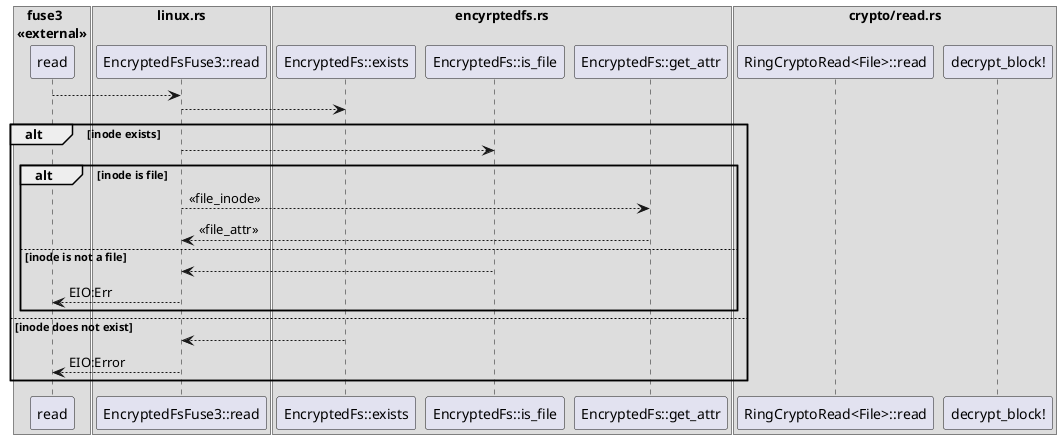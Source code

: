 @@startuml
box "   fuse3\n<<external>>"
participant "read" as ext_read
end box

box "linux.rs"
participant "EncryptedFsFuse3::read" as read
end box 


box "encyrptedfs.rs"
participant "EncryptedFs::exists" as exists
participant "EncryptedFs::is_file" as is_file
participant "EncryptedFs::get_attr" as get_attr
' participant "EncryptedFs::set_len" as set_len
' participant "EncryptedFs::open" as open
' participant "EncryptedFs::do_with_read_handle" as do_with_read
' participant "EncryptedFs::do_with_write_handle" as do_with_write
' participant "check_access" as chk_acc
end box 

box "crypto/read.rs"
participant "RingCryptoRead<File>::read" as crypto_read
participant "decrypt_block!" as macro_decrypt
end box


ext_read --> read
read --> exists
alt inode exists
    read --> is_file 
    alt inode is file
    read --> get_attr : <<file_inode>>
    read <-- get_attr : <<file_attr>>
    else inode is not a file
    read <-- is_file
    ext_read <-- read: EIO:Err
    end
else inode does not exist
read <-- exists 
ext_read <-- read : EIO:Error
end
' read --> chk_acc : <<file_attr>>
' alt file access allowed
' read <-- chk_acc : true
'     opt truncate=true
'         read --> set_len
'         read <-- set_len
'     end
' read --> open : <<file_inode>>,<<rw mode>>
'     alt read mode true
'         open --> do_with_read
'         open <-- do_with_read
'         opt write mode true 
'             open --> do_with_write
'             open <-- do_with_write
'         end
'         read <-- open : <<file_handle>>
'         ext_read <-- read : <<file_handle>>
'     else neither read nor write mode 
'         read <-- open 
'         ext_read <-- read : <<Err:EIO>>
'     end
' else file access not allowed
' read <-- chk_acc : false
' ext_read <-- read : <<Err:EACCES>>
' end 


@@enduml